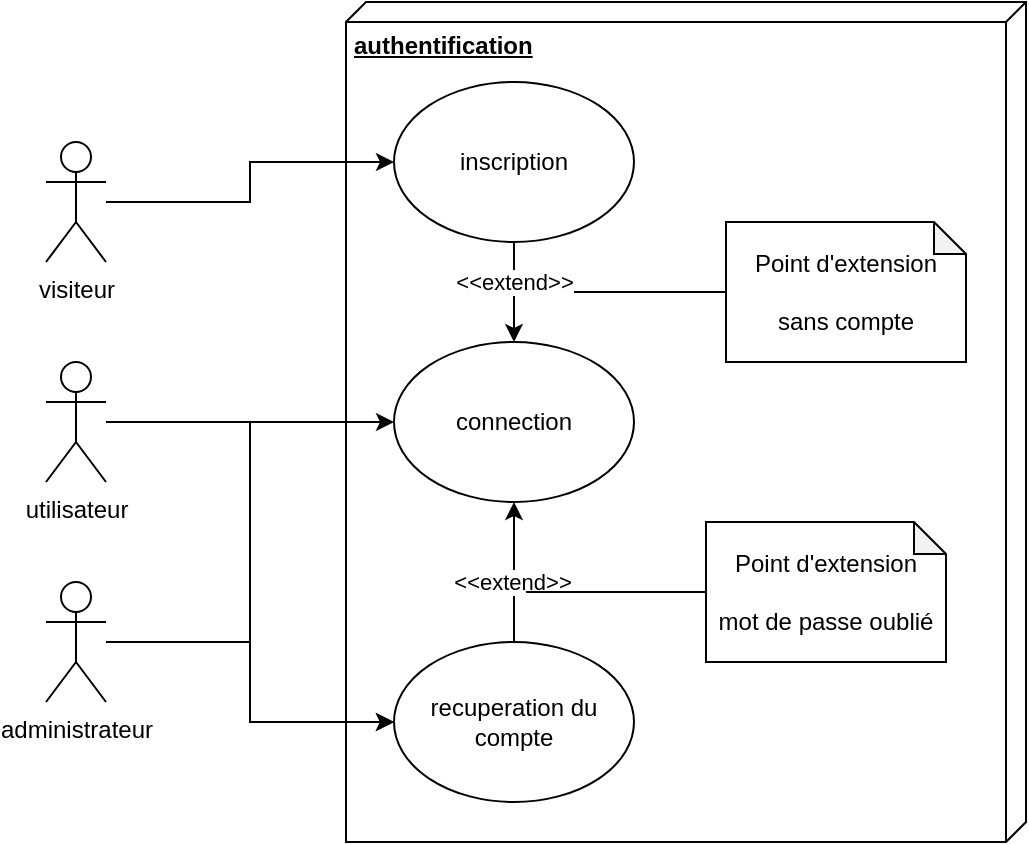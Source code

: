 <mxfile version="14.1.8" type="device"><diagram id="1FJryU_BnpjjJ2vskMfZ" name="Page-1"><mxGraphModel dx="788" dy="560" grid="1" gridSize="10" guides="1" tooltips="1" connect="1" arrows="1" fold="1" page="1" pageScale="1" pageWidth="827" pageHeight="1169" math="0" shadow="0"><root><mxCell id="0"/><mxCell id="1" parent="0"/><mxCell id="eYU1EeGeEZeb0heAOa53-1" value="&lt;span style=&quot;font-weight: 700 ; text-align: center&quot;&gt;authentification&lt;/span&gt;" style="verticalAlign=top;align=left;spacingTop=8;spacingLeft=2;spacingRight=12;shape=cube;size=10;direction=south;fontStyle=4;html=1;" parent="1" vertex="1"><mxGeometry x="270" y="90" width="340" height="420" as="geometry"/></mxCell><mxCell id="CaJcZEst1nuOCn0RTIlC-15" style="edgeStyle=orthogonalEdgeStyle;rounded=0;orthogonalLoop=1;jettySize=auto;html=1;entryX=0;entryY=0.5;entryDx=0;entryDy=0;endArrow=classic;endFill=1;" edge="1" parent="1" source="eYU1EeGeEZeb0heAOa53-2" target="CaJcZEst1nuOCn0RTIlC-2"><mxGeometry relative="1" as="geometry"/></mxCell><mxCell id="CaJcZEst1nuOCn0RTIlC-16" style="edgeStyle=orthogonalEdgeStyle;rounded=0;orthogonalLoop=1;jettySize=auto;html=1;entryX=0;entryY=0.5;entryDx=0;entryDy=0;endArrow=classic;endFill=1;" edge="1" parent="1" source="eYU1EeGeEZeb0heAOa53-2" target="CaJcZEst1nuOCn0RTIlC-3"><mxGeometry relative="1" as="geometry"/></mxCell><mxCell id="eYU1EeGeEZeb0heAOa53-2" value="utilisateur" style="shape=umlActor;verticalLabelPosition=bottom;verticalAlign=top;html=1;" parent="1" vertex="1"><mxGeometry x="120" y="270" width="30" height="60" as="geometry"/></mxCell><mxCell id="CaJcZEst1nuOCn0RTIlC-13" style="edgeStyle=orthogonalEdgeStyle;rounded=0;orthogonalLoop=1;jettySize=auto;html=1;endArrow=classic;endFill=1;" edge="1" parent="1" source="eYU1EeGeEZeb0heAOa53-3" target="CaJcZEst1nuOCn0RTIlC-1"><mxGeometry relative="1" as="geometry"/></mxCell><mxCell id="eYU1EeGeEZeb0heAOa53-3" value="visiteur" style="shape=umlActor;verticalLabelPosition=bottom;verticalAlign=top;html=1;" parent="1" vertex="1"><mxGeometry x="120" y="160" width="30" height="60" as="geometry"/></mxCell><mxCell id="CaJcZEst1nuOCn0RTIlC-17" style="edgeStyle=orthogonalEdgeStyle;rounded=0;orthogonalLoop=1;jettySize=auto;html=1;entryX=0;entryY=0.5;entryDx=0;entryDy=0;endArrow=classic;endFill=1;" edge="1" parent="1" source="eYU1EeGeEZeb0heAOa53-4" target="CaJcZEst1nuOCn0RTIlC-3"><mxGeometry relative="1" as="geometry"/></mxCell><mxCell id="eYU1EeGeEZeb0heAOa53-4" value="administrateur" style="shape=umlActor;verticalLabelPosition=bottom;verticalAlign=top;html=1;" parent="1" vertex="1"><mxGeometry x="120" y="380" width="30" height="60" as="geometry"/></mxCell><mxCell id="CaJcZEst1nuOCn0RTIlC-5" style="edgeStyle=orthogonalEdgeStyle;rounded=0;orthogonalLoop=1;jettySize=auto;html=1;entryX=0.5;entryY=0;entryDx=0;entryDy=0;" edge="1" parent="1" source="CaJcZEst1nuOCn0RTIlC-1" target="CaJcZEst1nuOCn0RTIlC-2"><mxGeometry relative="1" as="geometry"/></mxCell><mxCell id="CaJcZEst1nuOCn0RTIlC-1" value="inscription" style="ellipse;whiteSpace=wrap;html=1;" vertex="1" parent="1"><mxGeometry x="294" y="130" width="120" height="80" as="geometry"/></mxCell><mxCell id="CaJcZEst1nuOCn0RTIlC-2" value="connection" style="ellipse;whiteSpace=wrap;html=1;" vertex="1" parent="1"><mxGeometry x="294" y="260" width="120" height="80" as="geometry"/></mxCell><mxCell id="CaJcZEst1nuOCn0RTIlC-4" value="" style="edgeStyle=orthogonalEdgeStyle;rounded=0;orthogonalLoop=1;jettySize=auto;html=1;" edge="1" parent="1" source="CaJcZEst1nuOCn0RTIlC-3" target="CaJcZEst1nuOCn0RTIlC-2"><mxGeometry relative="1" as="geometry"/></mxCell><mxCell id="CaJcZEst1nuOCn0RTIlC-11" value="&amp;lt;&amp;lt;extend&amp;gt;&amp;gt;" style="edgeLabel;html=1;align=center;verticalAlign=middle;resizable=0;points=[];" vertex="1" connectable="0" parent="CaJcZEst1nuOCn0RTIlC-4"><mxGeometry x="-0.129" y="1" relative="1" as="geometry"><mxPoint as="offset"/></mxGeometry></mxCell><mxCell id="CaJcZEst1nuOCn0RTIlC-3" value="recuperation du compte" style="ellipse;whiteSpace=wrap;html=1;" vertex="1" parent="1"><mxGeometry x="294" y="410" width="120" height="80" as="geometry"/></mxCell><mxCell id="CaJcZEst1nuOCn0RTIlC-8" style="edgeStyle=orthogonalEdgeStyle;rounded=0;orthogonalLoop=1;jettySize=auto;html=1;endArrow=none;endFill=0;" edge="1" parent="1" source="CaJcZEst1nuOCn0RTIlC-6"><mxGeometry relative="1" as="geometry"><mxPoint x="360" y="235" as="targetPoint"/></mxGeometry></mxCell><mxCell id="CaJcZEst1nuOCn0RTIlC-6" value="Point d'extension&lt;br&gt;&lt;br&gt;sans compte" style="shape=note;whiteSpace=wrap;html=1;backgroundOutline=1;darkOpacity=0.05;size=16;" vertex="1" parent="1"><mxGeometry x="460" y="200" width="120" height="70" as="geometry"/></mxCell><mxCell id="CaJcZEst1nuOCn0RTIlC-12" style="edgeStyle=orthogonalEdgeStyle;rounded=0;orthogonalLoop=1;jettySize=auto;html=1;endArrow=none;endFill=0;" edge="1" parent="1" source="CaJcZEst1nuOCn0RTIlC-7"><mxGeometry relative="1" as="geometry"><mxPoint x="360" y="385" as="targetPoint"/></mxGeometry></mxCell><mxCell id="CaJcZEst1nuOCn0RTIlC-7" value="Point d'extension&lt;br&gt;&lt;br&gt;mot de passe oublié" style="shape=note;whiteSpace=wrap;html=1;backgroundOutline=1;darkOpacity=0.05;size=16;" vertex="1" parent="1"><mxGeometry x="450" y="350" width="120" height="70" as="geometry"/></mxCell><mxCell id="CaJcZEst1nuOCn0RTIlC-10" value="&amp;lt;&amp;lt;extend&amp;gt;&amp;gt;" style="edgeLabel;html=1;align=center;verticalAlign=middle;resizable=0;points=[];" vertex="1" connectable="0" parent="1"><mxGeometry x="354" y="229.995" as="geometry"/></mxCell></root></mxGraphModel></diagram></mxfile>